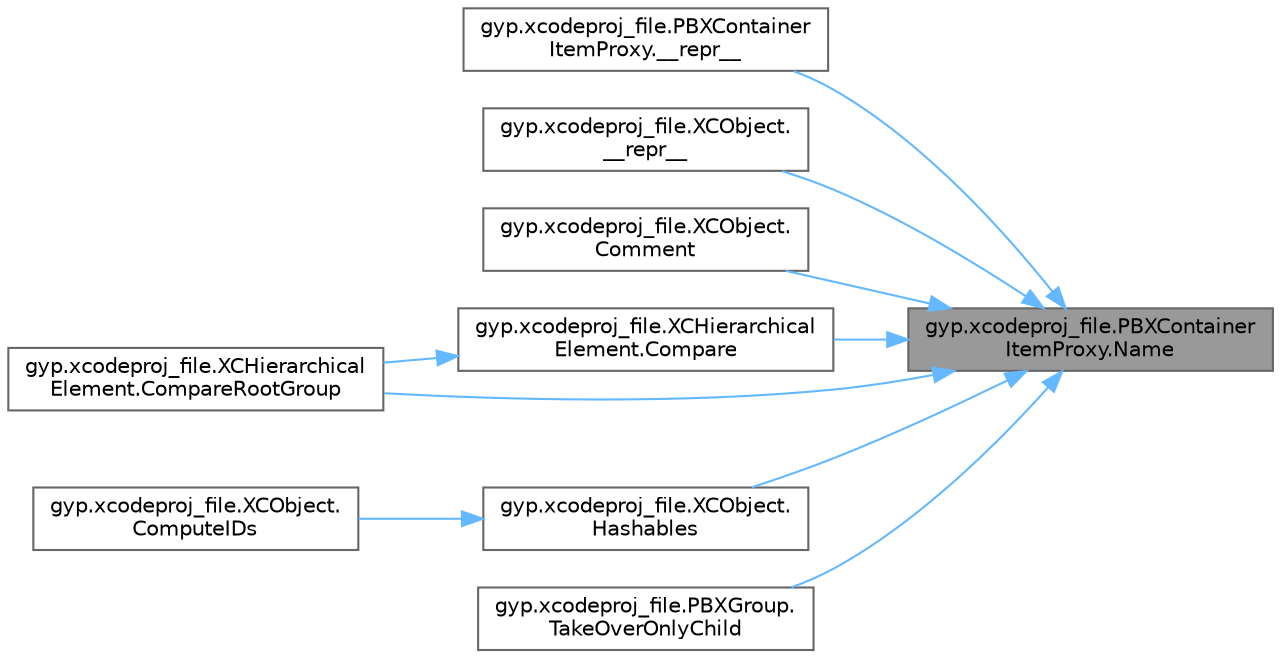 digraph "gyp.xcodeproj_file.PBXContainerItemProxy.Name"
{
 // LATEX_PDF_SIZE
  bgcolor="transparent";
  edge [fontname=Helvetica,fontsize=10,labelfontname=Helvetica,labelfontsize=10];
  node [fontname=Helvetica,fontsize=10,shape=box,height=0.2,width=0.4];
  rankdir="RL";
  Node1 [id="Node000001",label="gyp.xcodeproj_file.PBXContainer\lItemProxy.Name",height=0.2,width=0.4,color="gray40", fillcolor="grey60", style="filled", fontcolor="black",tooltip=" "];
  Node1 -> Node2 [id="edge19_Node000001_Node000002",dir="back",color="steelblue1",style="solid",tooltip=" "];
  Node2 [id="Node000002",label="gyp.xcodeproj_file.PBXContainer\lItemProxy.__repr__",height=0.2,width=0.4,color="grey40", fillcolor="white", style="filled",URL="$classgyp_1_1xcodeproj__file_1_1_p_b_x_container_item_proxy.html#a28dc19c529ac11381e9ecf0568c44933",tooltip=" "];
  Node1 -> Node3 [id="edge20_Node000001_Node000003",dir="back",color="steelblue1",style="solid",tooltip=" "];
  Node3 [id="Node000003",label="gyp.xcodeproj_file.XCObject.\l__repr__",height=0.2,width=0.4,color="grey40", fillcolor="white", style="filled",URL="$classgyp_1_1xcodeproj__file_1_1_x_c_object.html#a26e33b4f13aacefc06cd3f6373351ad4",tooltip=" "];
  Node1 -> Node4 [id="edge21_Node000001_Node000004",dir="back",color="steelblue1",style="solid",tooltip=" "];
  Node4 [id="Node000004",label="gyp.xcodeproj_file.XCObject.\lComment",height=0.2,width=0.4,color="grey40", fillcolor="white", style="filled",URL="$classgyp_1_1xcodeproj__file_1_1_x_c_object.html#a0f8ef76d6ff6c34cf1c96b5aefb24d1e",tooltip=" "];
  Node1 -> Node5 [id="edge22_Node000001_Node000005",dir="back",color="steelblue1",style="solid",tooltip=" "];
  Node5 [id="Node000005",label="gyp.xcodeproj_file.XCHierarchical\lElement.Compare",height=0.2,width=0.4,color="grey40", fillcolor="white", style="filled",URL="$classgyp_1_1xcodeproj__file_1_1_x_c_hierarchical_element.html#a550fbbd9fefe49aabd22e771250860f9",tooltip=" "];
  Node5 -> Node6 [id="edge23_Node000005_Node000006",dir="back",color="steelblue1",style="solid",tooltip=" "];
  Node6 [id="Node000006",label="gyp.xcodeproj_file.XCHierarchical\lElement.CompareRootGroup",height=0.2,width=0.4,color="grey40", fillcolor="white", style="filled",URL="$classgyp_1_1xcodeproj__file_1_1_x_c_hierarchical_element.html#a4d618163fecc59383b87aa0e54f86777",tooltip=" "];
  Node1 -> Node6 [id="edge24_Node000001_Node000006",dir="back",color="steelblue1",style="solid",tooltip=" "];
  Node1 -> Node7 [id="edge25_Node000001_Node000007",dir="back",color="steelblue1",style="solid",tooltip=" "];
  Node7 [id="Node000007",label="gyp.xcodeproj_file.XCObject.\lHashables",height=0.2,width=0.4,color="grey40", fillcolor="white", style="filled",URL="$classgyp_1_1xcodeproj__file_1_1_x_c_object.html#a6f5b9fd6581680a031110d60f9fe10cf",tooltip=" "];
  Node7 -> Node8 [id="edge26_Node000007_Node000008",dir="back",color="steelblue1",style="solid",tooltip=" "];
  Node8 [id="Node000008",label="gyp.xcodeproj_file.XCObject.\lComputeIDs",height=0.2,width=0.4,color="grey40", fillcolor="white", style="filled",URL="$classgyp_1_1xcodeproj__file_1_1_x_c_object.html#a56d6cbe1b0d0efb60ae3d6bfb68e11e6",tooltip=" "];
  Node1 -> Node9 [id="edge27_Node000001_Node000009",dir="back",color="steelblue1",style="solid",tooltip=" "];
  Node9 [id="Node000009",label="gyp.xcodeproj_file.PBXGroup.\lTakeOverOnlyChild",height=0.2,width=0.4,color="grey40", fillcolor="white", style="filled",URL="$classgyp_1_1xcodeproj__file_1_1_p_b_x_group.html#a692168d0154a14c6baaab239548130e1",tooltip=" "];
}

